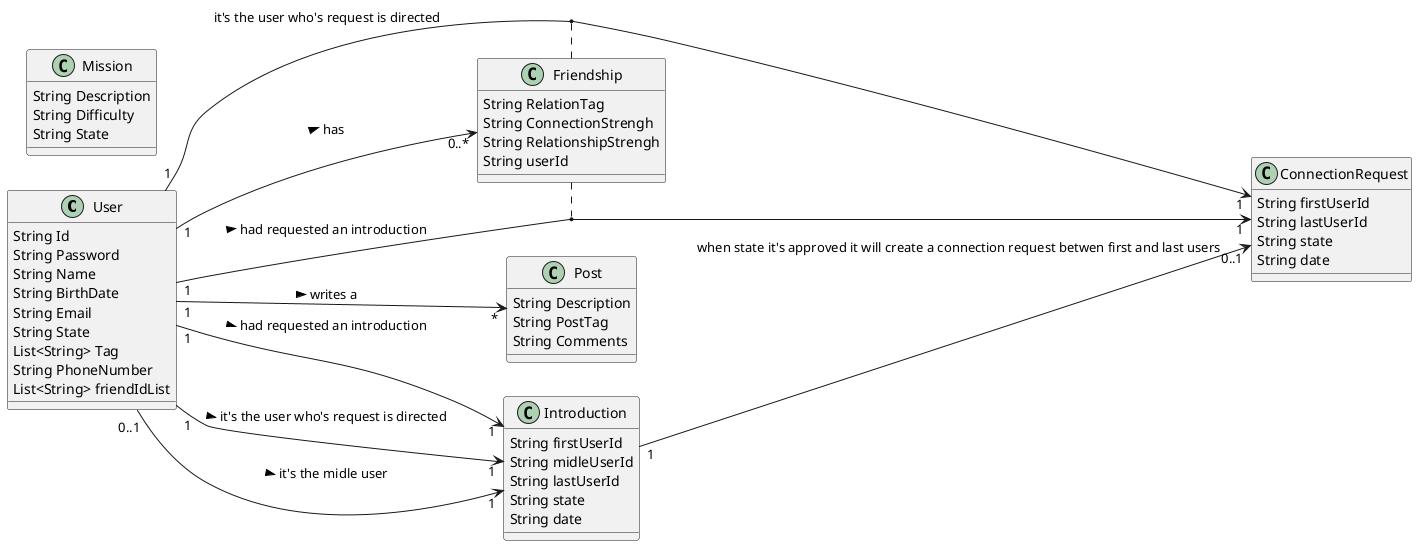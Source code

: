 @startuml
left to right direction

class User {
        String Id
        String Password
        String Name
        String BirthDate
        String Email
        String State
        List<String> Tag
        String PhoneNumber
        List<String> friendIdList
}
class Post {
        String Description
        String PostTag
        String Comments
}

class Friendship {
        String RelationTag
        String ConnectionStrengh
        String RelationshipStrengh
        String userId
}

class Mission {
        String Description
        String Difficulty
        String State
}

class Introduction{
        String firstUserId
        String midleUserId
        String lastUserId
        String state
        String date
}
class ConnectionRequest{
        String firstUserId
        String lastUserId
        String state
        String date
}



User "1" --> "0..*" Friendship : has >
User "1" --> "1" Introduction : had requested an introduction >
User "1" --> "1" Introduction : it's the user who's request is directed >
User "0..1" --> "1" Introduction : it's the midle user >
Introduction "1" --> "0..1" ConnectionRequest : when state it's approved it will create a connection request betwen first and last users
User "1" --> "1" ConnectionRequest : had requested an introduction >
(User, ConnectionRequest) .. Friendship
User "1" --> "1" ConnectionRequest : it's the user who's request is directed >
(User, ConnectionRequest) .. Friendship

User "1" --> "*" Post : writes a >
@enduml